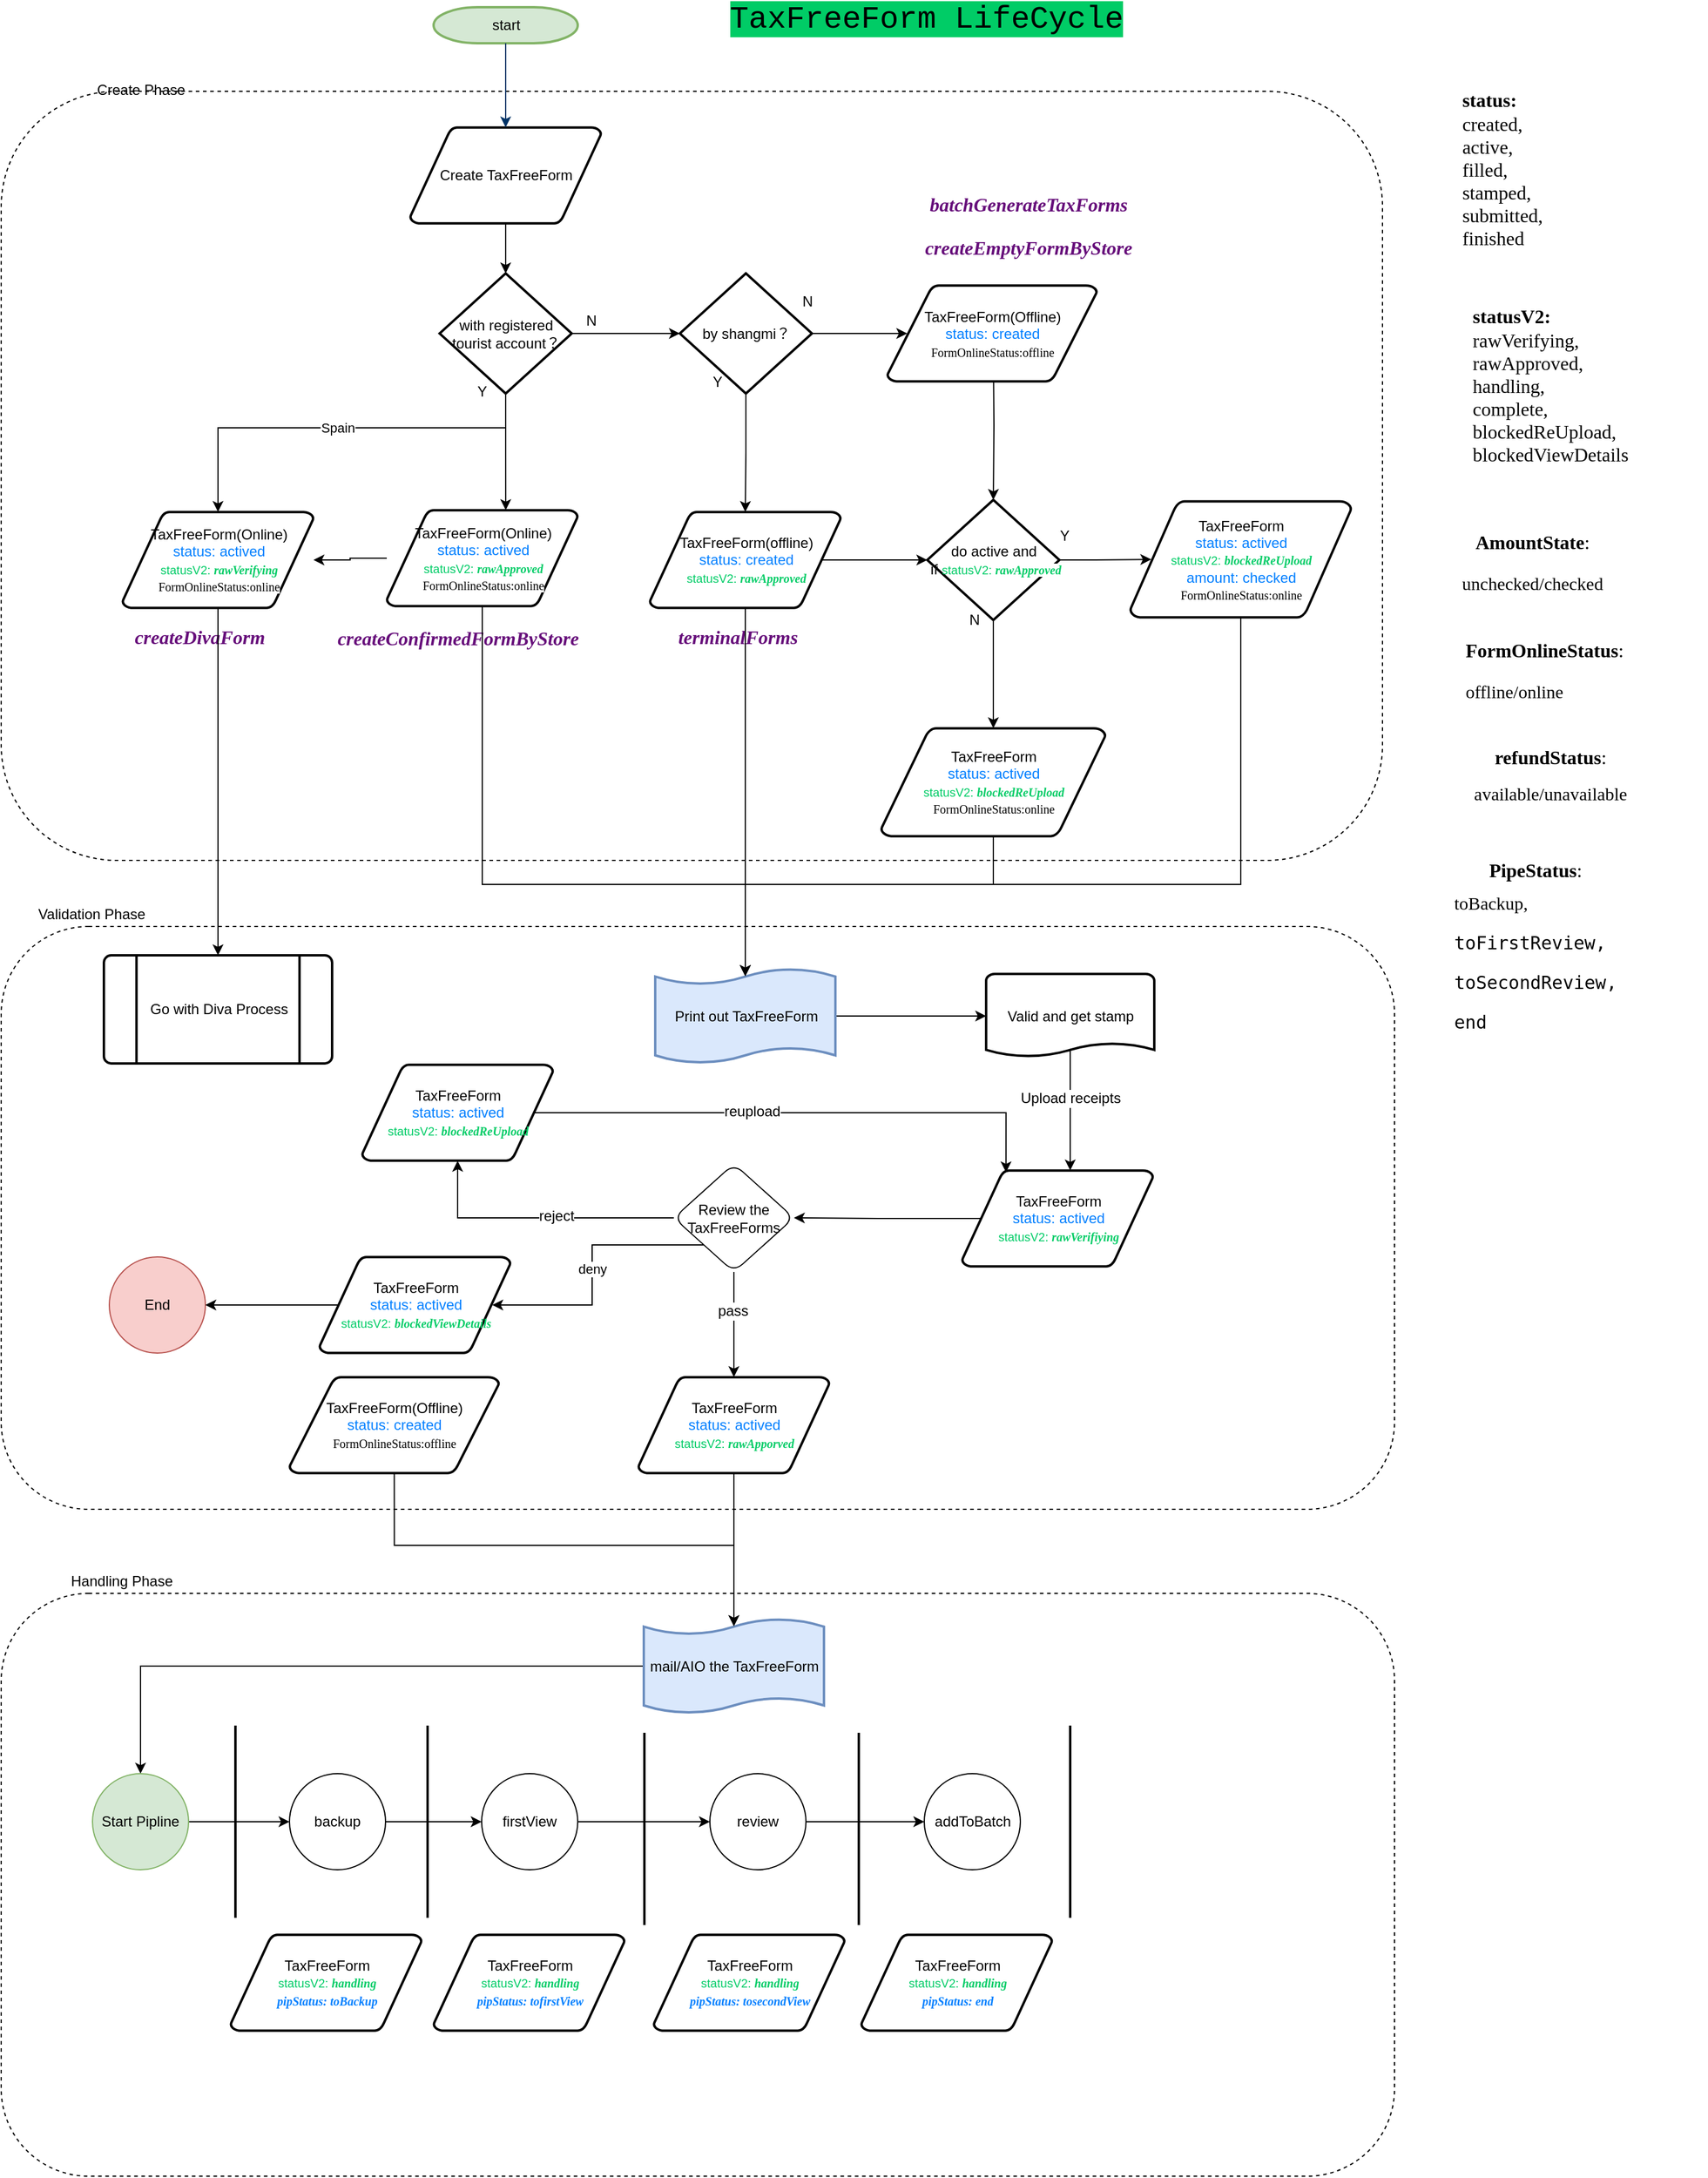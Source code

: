 <mxfile version="12.4.8" type="github">
  <diagram id="6a731a19-8d31-9384-78a2-239565b7b9f0" name="Page-1">
    <mxGraphModel dx="3002" dy="1009" grid="1" gridSize="10" guides="1" tooltips="1" connect="1" arrows="1" fold="1" page="1" pageScale="1" pageWidth="1169" pageHeight="827" background="#ffffff" math="0" shadow="0">
      <root>
        <mxCell id="0"/>
        <mxCell id="1" parent="0"/>
        <mxCell id="SzS7_TGq6cOfRYab2Gv5-183" value="" style="square;whiteSpace=wrap;html=1;align=center;dashed=1;rounded=1;fillColor=#ffffff;" vertex="1" parent="1">
          <mxGeometry x="-260" y="1370" width="1160" height="485" as="geometry"/>
        </mxCell>
        <mxCell id="SzS7_TGq6cOfRYab2Gv5-146" value="" style="square;whiteSpace=wrap;html=1;align=center;dashed=1;rounded=1;fillColor=#ffffff;" vertex="1" parent="1">
          <mxGeometry x="-260" y="815" width="1160" height="485" as="geometry"/>
        </mxCell>
        <mxCell id="SzS7_TGq6cOfRYab2Gv5-134" value="" style="square;whiteSpace=wrap;html=1;align=center;dashed=1;rounded=1;fillColor=#ffffff;" vertex="1" parent="1">
          <mxGeometry x="-260" y="120" width="1150" height="640" as="geometry"/>
        </mxCell>
        <mxCell id="2" value="start" style="shape=mxgraph.flowchart.terminator;strokeWidth=2;gradientDirection=north;fontStyle=0;html=1;fillColor=#d5e8d4;strokeColor=#82b366;" parent="1" vertex="1">
          <mxGeometry x="100" y="50" width="120" height="30" as="geometry"/>
        </mxCell>
        <mxCell id="SzS7_TGq6cOfRYab2Gv5-61" value="" style="edgeStyle=orthogonalEdgeStyle;rounded=0;orthogonalLoop=1;jettySize=auto;html=1;entryX=0.5;entryY=0;entryDx=0;entryDy=0;entryPerimeter=0;" edge="1" parent="1" source="3" target="6">
          <mxGeometry relative="1" as="geometry">
            <mxPoint x="320" y="270" as="targetPoint"/>
          </mxGeometry>
        </mxCell>
        <mxCell id="3" value="Create TaxFreeForm" style="shape=mxgraph.flowchart.data;strokeWidth=2;gradientColor=none;gradientDirection=north;fontStyle=0;html=1;" parent="1" vertex="1">
          <mxGeometry x="80.5" y="150" width="159" height="80" as="geometry"/>
        </mxCell>
        <mxCell id="SzS7_TGq6cOfRYab2Gv5-90" value="" style="edgeStyle=orthogonalEdgeStyle;rounded=0;orthogonalLoop=1;jettySize=auto;html=1;entryX=0.5;entryY=0;entryDx=0;entryDy=0;entryPerimeter=0;" edge="1" parent="1" target="SzS7_TGq6cOfRYab2Gv5-91">
          <mxGeometry relative="1" as="geometry">
            <mxPoint x="566" y="335" as="sourcePoint"/>
            <mxPoint x="566" y="373" as="targetPoint"/>
          </mxGeometry>
        </mxCell>
        <mxCell id="SzS7_TGq6cOfRYab2Gv5-142" style="edgeStyle=orthogonalEdgeStyle;rounded=0;orthogonalLoop=1;jettySize=auto;html=1;entryX=0.5;entryY=0.09;entryDx=0;entryDy=0;entryPerimeter=0;" edge="1" parent="1" source="SzS7_TGq6cOfRYab2Gv5-76" target="51">
          <mxGeometry relative="1" as="geometry">
            <Array as="points">
              <mxPoint x="566" y="780"/>
              <mxPoint x="360" y="780"/>
            </Array>
          </mxGeometry>
        </mxCell>
        <mxCell id="SzS7_TGq6cOfRYab2Gv5-76" value="TaxFreeForm&lt;br&gt;&lt;font color=&quot;#007fff&quot;&gt;status: actived&lt;br&gt;&lt;/font&gt;&lt;span style=&quot;color: rgb(0 , 204 , 102) ; font-size: 10px&quot;&gt;statusV2: &lt;font face=&quot;menlo&quot;&gt;&lt;span style=&quot;background-color: rgb(255 , 255 , 255)&quot;&gt;&lt;b&gt;&lt;i&gt;blockedReUpload&lt;br&gt;&lt;/i&gt;&lt;/b&gt;&lt;/span&gt;&lt;/font&gt;&lt;/span&gt;&lt;span style=&quot;font-family: &amp;#34;menlo&amp;#34; ; font-size: 10px ; background-color: rgb(255 , 255 , 255)&quot;&gt;FormOnlineStatus:online&lt;/span&gt;&lt;font color=&quot;#007fff&quot;&gt;&lt;br&gt;&lt;/font&gt;" style="shape=mxgraph.flowchart.data;strokeWidth=2;gradientColor=none;gradientDirection=north;fontStyle=0;html=1;" vertex="1" parent="1">
          <mxGeometry x="472.64" y="650" width="186.75" height="90" as="geometry"/>
        </mxCell>
        <mxCell id="SzS7_TGq6cOfRYab2Gv5-113" value="" style="edgeStyle=orthogonalEdgeStyle;rounded=0;orthogonalLoop=1;jettySize=auto;html=1;" edge="1" parent="1" source="6" target="SzS7_TGq6cOfRYab2Gv5-105">
          <mxGeometry relative="1" as="geometry"/>
        </mxCell>
        <mxCell id="SzS7_TGq6cOfRYab2Gv5-115" value="" style="edgeStyle=orthogonalEdgeStyle;rounded=0;orthogonalLoop=1;jettySize=auto;html=1;entryX=0.623;entryY=0;entryDx=0;entryDy=0;entryPerimeter=0;" edge="1" parent="1" source="6" target="5">
          <mxGeometry relative="1" as="geometry">
            <mxPoint x="160" y="451.5" as="targetPoint"/>
          </mxGeometry>
        </mxCell>
        <mxCell id="SzS7_TGq6cOfRYab2Gv5-120" value="Spain" style="edgeStyle=orthogonalEdgeStyle;rounded=0;orthogonalLoop=1;jettySize=auto;html=1;entryX=0.5;entryY=0;entryDx=0;entryDy=0;entryPerimeter=0;" edge="1" parent="1" target="SzS7_TGq6cOfRYab2Gv5-121">
          <mxGeometry relative="1" as="geometry">
            <mxPoint x="-60" y="530" as="targetPoint"/>
            <mxPoint x="160" y="370" as="sourcePoint"/>
            <Array as="points">
              <mxPoint x="160" y="400"/>
              <mxPoint x="-79" y="400"/>
            </Array>
          </mxGeometry>
        </mxCell>
        <mxCell id="SzS7_TGq6cOfRYab2Gv5-118" style="edgeStyle=orthogonalEdgeStyle;rounded=0;orthogonalLoop=1;jettySize=auto;html=1;entryX=0.095;entryY=0.5;entryDx=0;entryDy=0;entryPerimeter=0;" edge="1" parent="1" source="SzS7_TGq6cOfRYab2Gv5-105" target="SzS7_TGq6cOfRYab2Gv5-66">
          <mxGeometry relative="1" as="geometry"/>
        </mxCell>
        <mxCell id="SzS7_TGq6cOfRYab2Gv5-86" value="" style="edgeStyle=orthogonalEdgeStyle;rounded=0;orthogonalLoop=1;jettySize=auto;html=1;" edge="1" parent="1" source="SzS7_TGq6cOfRYab2Gv5-105" target="SzS7_TGq6cOfRYab2Gv5-87">
          <mxGeometry relative="1" as="geometry">
            <mxPoint x="265" y="430" as="sourcePoint"/>
            <mxPoint x="185" y="430" as="targetPoint"/>
          </mxGeometry>
        </mxCell>
        <mxCell id="7" style="fontStyle=1;strokeColor=#003366;strokeWidth=1;html=1;" parent="1" source="2" target="3" edge="1">
          <mxGeometry relative="1" as="geometry"/>
        </mxCell>
        <mxCell id="18" value="Go with&amp;nbsp;Diva Process" style="shape=mxgraph.flowchart.predefined_process;strokeWidth=2;gradientColor=none;gradientDirection=north;fontStyle=0;html=1;" parent="1" vertex="1">
          <mxGeometry x="-174.5" y="839" width="190" height="90" as="geometry"/>
        </mxCell>
        <mxCell id="SzS7_TGq6cOfRYab2Gv5-159" value="" style="edgeStyle=orthogonalEdgeStyle;rounded=0;orthogonalLoop=1;jettySize=auto;html=1;entryX=0;entryY=0.5;entryDx=0;entryDy=0;entryPerimeter=0;" edge="1" parent="1" source="51" target="SzS7_TGq6cOfRYab2Gv5-75">
          <mxGeometry relative="1" as="geometry">
            <mxPoint x="514.5" y="889.5" as="targetPoint"/>
          </mxGeometry>
        </mxCell>
        <mxCell id="51" value="Print out TaxFreeForm" style="shape=mxgraph.flowchart.paper_tape;strokeWidth=2;gradientDirection=north;fontStyle=0;html=1;fillColor=#dae8fc;strokeColor=#6c8ebf;" parent="1" vertex="1">
          <mxGeometry x="284.5" y="849" width="150" height="81" as="geometry"/>
        </mxCell>
        <mxCell id="SzS7_TGq6cOfRYab2Gv5-57" value="&lt;font style=&quot;font-size: 26px ; background-color: rgb(0 , 204 , 102)&quot; face=&quot;Courier New&quot;&gt;TaxFreeForm LifeCycle&lt;/font&gt;" style="text;html=1;align=center;verticalAlign=middle;resizable=0;points=[];autosize=1;rounded=1;fillColor=#ffffff;" vertex="1" parent="1">
          <mxGeometry x="340" y="50" width="340" height="20" as="geometry"/>
        </mxCell>
        <mxCell id="SzS7_TGq6cOfRYab2Gv5-152" value="" style="edgeStyle=orthogonalEdgeStyle;rounded=0;orthogonalLoop=1;jettySize=auto;html=1;exitX=0.5;exitY=0.9;exitDx=0;exitDy=0;exitPerimeter=0;entryX=0.566;entryY=0;entryDx=0;entryDy=0;entryPerimeter=0;" edge="1" parent="1" source="SzS7_TGq6cOfRYab2Gv5-75" target="SzS7_TGq6cOfRYab2Gv5-154">
          <mxGeometry relative="1" as="geometry">
            <mxPoint x="630" y="1004.5" as="targetPoint"/>
          </mxGeometry>
        </mxCell>
        <mxCell id="SzS7_TGq6cOfRYab2Gv5-156" value="Upload receipts" style="text;html=1;align=center;verticalAlign=middle;resizable=0;points=[];labelBackgroundColor=#ffffff;" vertex="1" connectable="0" parent="SzS7_TGq6cOfRYab2Gv5-152">
          <mxGeometry x="-0.501" y="-2" relative="1" as="geometry">
            <mxPoint x="2" y="15" as="offset"/>
          </mxGeometry>
        </mxCell>
        <mxCell id="SzS7_TGq6cOfRYab2Gv5-75" value="Valid and get stamp" style="shape=mxgraph.flowchart.document;strokeWidth=2;gradientColor=none;gradientDirection=north;fontStyle=0;html=1;" vertex="1" parent="1">
          <mxGeometry x="560" y="854.5" width="140" height="70" as="geometry"/>
        </mxCell>
        <mxCell id="SzS7_TGq6cOfRYab2Gv5-125" style="edgeStyle=orthogonalEdgeStyle;rounded=0;orthogonalLoop=1;jettySize=auto;html=1;entryX=0;entryY=0.5;entryDx=0;entryDy=0;entryPerimeter=0;exitX=0.905;exitY=0.5;exitDx=0;exitDy=0;exitPerimeter=0;" edge="1" parent="1" source="SzS7_TGq6cOfRYab2Gv5-87" target="SzS7_TGq6cOfRYab2Gv5-91">
          <mxGeometry relative="1" as="geometry"/>
        </mxCell>
        <mxCell id="SzS7_TGq6cOfRYab2Gv5-93" value="" style="edgeStyle=orthogonalEdgeStyle;rounded=0;orthogonalLoop=1;jettySize=auto;html=1;entryX=0.5;entryY=0;entryDx=0;entryDy=0;entryPerimeter=0;" edge="1" parent="1" source="SzS7_TGq6cOfRYab2Gv5-91" target="SzS7_TGq6cOfRYab2Gv5-76">
          <mxGeometry relative="1" as="geometry">
            <mxPoint x="565.75" y="520" as="targetPoint"/>
            <Array as="points">
              <mxPoint x="566" y="549"/>
            </Array>
          </mxGeometry>
        </mxCell>
        <mxCell id="SzS7_TGq6cOfRYab2Gv5-98" value="" style="edgeStyle=orthogonalEdgeStyle;rounded=0;orthogonalLoop=1;jettySize=auto;html=1;entryX=0.095;entryY=0.5;entryDx=0;entryDy=0;entryPerimeter=0;" edge="1" parent="1" source="SzS7_TGq6cOfRYab2Gv5-91" target="SzS7_TGq6cOfRYab2Gv5-100">
          <mxGeometry relative="1" as="geometry">
            <mxPoint x="695" y="413" as="targetPoint"/>
          </mxGeometry>
        </mxCell>
        <mxCell id="SzS7_TGq6cOfRYab2Gv5-144" value="" style="edgeStyle=orthogonalEdgeStyle;rounded=0;orthogonalLoop=1;jettySize=auto;html=1;entryX=0.5;entryY=0.09;entryDx=0;entryDy=0;entryPerimeter=0;" edge="1" parent="1" source="SzS7_TGq6cOfRYab2Gv5-100" target="51">
          <mxGeometry relative="1" as="geometry">
            <mxPoint x="772" y="638" as="targetPoint"/>
            <Array as="points">
              <mxPoint x="772" y="780"/>
              <mxPoint x="360" y="780"/>
            </Array>
          </mxGeometry>
        </mxCell>
        <mxCell id="SzS7_TGq6cOfRYab2Gv5-100" value="TaxFreeForm&lt;br&gt;&lt;font color=&quot;#007fff&quot;&gt;status: actived&lt;br&gt;&lt;/font&gt;&lt;span style=&quot;color: rgb(0 , 204 , 102) ; font-size: 10px&quot;&gt;statusV2: &lt;font face=&quot;menlo&quot;&gt;&lt;span style=&quot;background-color: rgb(255 , 255 , 255)&quot;&gt;&lt;b&gt;&lt;i&gt;blockedReUpload&lt;br&gt;&lt;/i&gt;&lt;/b&gt;&lt;/span&gt;&lt;/font&gt;&lt;/span&gt;&lt;font color=&quot;#007fff&quot;&gt;amount: checked&lt;br&gt;&lt;/font&gt;&lt;span style=&quot;font-family: &amp;#34;menlo&amp;#34; ; font-size: 10px ; background-color: rgb(255 , 255 , 255)&quot;&gt;FormOnlineStatus:online&lt;/span&gt;&lt;font color=&quot;#007fff&quot;&gt;&lt;br&gt;&lt;/font&gt;" style="shape=mxgraph.flowchart.data;strokeWidth=2;gradientColor=none;gradientDirection=north;fontStyle=0;html=1;" vertex="1" parent="1">
          <mxGeometry x="680" y="461" width="184" height="97" as="geometry"/>
        </mxCell>
        <mxCell id="SzS7_TGq6cOfRYab2Gv5-126" value="" style="group" vertex="1" connectable="0" parent="1">
          <mxGeometry x="105" y="271.5" width="136" height="108.5" as="geometry"/>
        </mxCell>
        <mxCell id="6" value="with registered&lt;br&gt;tourist account？" style="shape=mxgraph.flowchart.decision;strokeWidth=2;gradientColor=none;gradientDirection=north;fontStyle=0;html=1;" parent="SzS7_TGq6cOfRYab2Gv5-126" vertex="1">
          <mxGeometry width="110" height="100" as="geometry"/>
        </mxCell>
        <mxCell id="SzS7_TGq6cOfRYab2Gv5-116" value="N" style="text;html=1;align=center;verticalAlign=middle;resizable=0;points=[];autosize=1;" vertex="1" parent="SzS7_TGq6cOfRYab2Gv5-126">
          <mxGeometry x="116" y="29.5" width="20" height="20" as="geometry"/>
        </mxCell>
        <mxCell id="SzS7_TGq6cOfRYab2Gv5-117" value="Y" style="text;html=1;align=center;verticalAlign=middle;resizable=0;points=[];autosize=1;" vertex="1" parent="SzS7_TGq6cOfRYab2Gv5-126">
          <mxGeometry x="25" y="88.5" width="20" height="20" as="geometry"/>
        </mxCell>
        <mxCell id="SzS7_TGq6cOfRYab2Gv5-127" value="" style="group" vertex="1" connectable="0" parent="1">
          <mxGeometry x="305" y="271.5" width="115.5" height="100" as="geometry"/>
        </mxCell>
        <mxCell id="SzS7_TGq6cOfRYab2Gv5-105" value="by shangmi？" style="shape=mxgraph.flowchart.decision;strokeWidth=2;gradientColor=none;gradientDirection=north;fontStyle=0;html=1;" vertex="1" parent="SzS7_TGq6cOfRYab2Gv5-127">
          <mxGeometry width="110" height="100" as="geometry"/>
        </mxCell>
        <mxCell id="SzS7_TGq6cOfRYab2Gv5-62" value="Y" style="text;html=1;align=center;verticalAlign=middle;resizable=0;points=[];autosize=1;" vertex="1" parent="SzS7_TGq6cOfRYab2Gv5-127">
          <mxGeometry x="20.5" y="80" width="20" height="20" as="geometry"/>
        </mxCell>
        <mxCell id="SzS7_TGq6cOfRYab2Gv5-68" value="N" style="text;html=1;align=center;verticalAlign=middle;resizable=0;points=[];autosize=1;" vertex="1" parent="SzS7_TGq6cOfRYab2Gv5-127">
          <mxGeometry x="95.5" y="13.5" width="20" height="20" as="geometry"/>
        </mxCell>
        <mxCell id="SzS7_TGq6cOfRYab2Gv5-128" value="" style="group" vertex="1" connectable="0" parent="1">
          <mxGeometry x="477.75" y="191.5" width="232.25" height="170" as="geometry"/>
        </mxCell>
        <mxCell id="SzS7_TGq6cOfRYab2Gv5-66" value="TaxFreeForm(Offline)&lt;br&gt;&lt;font color=&quot;#007fff&quot;&gt;status: created&lt;br&gt;&lt;/font&gt;&lt;span style=&quot;font-family: &amp;#34;menlo&amp;#34; ; font-size: 10px ; background-color: rgb(255 , 255 , 255)&quot;&gt;FormOnlineStatus:offline&lt;/span&gt;&lt;font color=&quot;#007fff&quot;&gt;&lt;br&gt;&lt;/font&gt;" style="shape=mxgraph.flowchart.data;strokeWidth=2;gradientColor=none;gradientDirection=north;fontStyle=0;html=1;" vertex="1" parent="SzS7_TGq6cOfRYab2Gv5-128">
          <mxGeometry y="90" width="174.5" height="80" as="geometry"/>
        </mxCell>
        <mxCell id="SzS7_TGq6cOfRYab2Gv5-111" value="&lt;pre style=&quot;background-color: rgb(255 , 255 , 255) ; font-family: &amp;#34;menlo&amp;#34; ; font-size: 12pt&quot;&gt;&lt;span style=&quot;color: #660e7a ; font-weight: bold ; font-style: italic&quot;&gt;batchGenerateTaxForms&lt;/span&gt;&lt;/pre&gt;&lt;pre style=&quot;background-color: rgb(255 , 255 , 255) ; font-family: &amp;#34;menlo&amp;#34; ; font-size: 12pt&quot;&gt;&lt;pre style=&quot;font-family: &amp;#34;menlo&amp;#34; ; font-size: 12pt&quot;&gt;&lt;span style=&quot;color: #660e7a ; font-weight: bold ; font-style: italic&quot;&gt;createEmptyFormByStore&lt;/span&gt;&lt;/pre&gt;&lt;/pre&gt;" style="text;html=1;align=center;verticalAlign=middle;resizable=0;points=[];autosize=1;" vertex="1" parent="SzS7_TGq6cOfRYab2Gv5-128">
          <mxGeometry x="2.25" width="230" height="80" as="geometry"/>
        </mxCell>
        <mxCell id="SzS7_TGq6cOfRYab2Gv5-129" value="" style="group" vertex="1" connectable="0" parent="1">
          <mxGeometry x="280" y="470" width="159" height="128.5" as="geometry"/>
        </mxCell>
        <mxCell id="SzS7_TGq6cOfRYab2Gv5-87" value="TaxFreeForm(offline)&lt;br&gt;&lt;span style=&quot;color: rgb(0 , 127 , 255)&quot;&gt;status: created&lt;br&gt;&lt;/span&gt;&lt;font style=&quot;font-size: 10px&quot; color=&quot;#00cc66&quot;&gt;statusV2:&amp;nbsp;&lt;span style=&quot;font-style: italic ; font-weight: bold ; background-color: rgb(255 , 255 , 255) ; font-family: &amp;#34;menlo&amp;#34;&quot;&gt;rawApproved&lt;/span&gt;&lt;/font&gt;" style="shape=mxgraph.flowchart.data;strokeWidth=2;gradientColor=none;gradientDirection=north;fontStyle=0;html=1;" vertex="1" parent="SzS7_TGq6cOfRYab2Gv5-129">
          <mxGeometry width="159" height="80" as="geometry"/>
        </mxCell>
        <mxCell id="SzS7_TGq6cOfRYab2Gv5-119" value="&lt;pre style=&quot;background-color: rgb(255 , 255 , 255) ; font-family: &amp;#34;menlo&amp;#34; ; font-size: 12pt&quot;&gt;&lt;span style=&quot;color: #660e7a ; font-weight: bold ; font-style: italic&quot;&gt;terminalForms&lt;/span&gt;&lt;/pre&gt;" style="text;html=1;align=center;verticalAlign=middle;resizable=0;points=[];autosize=1;" vertex="1" parent="SzS7_TGq6cOfRYab2Gv5-129">
          <mxGeometry x="3" y="78.5" width="140" height="50" as="geometry"/>
        </mxCell>
        <mxCell id="SzS7_TGq6cOfRYab2Gv5-130" value="" style="group" vertex="1" connectable="0" parent="1">
          <mxGeometry x="-15" y="468.5" width="270" height="131.5" as="geometry"/>
        </mxCell>
        <mxCell id="5" value="TaxFreeForm(Online)&lt;br&gt;&lt;span style=&quot;color: rgb(0 , 127 , 255)&quot;&gt;status: actived&lt;br&gt;&lt;/span&gt;&lt;font style=&quot;font-size: 10px&quot; color=&quot;#00cc66&quot;&gt;statusV2:&amp;nbsp;&lt;span style=&quot;font-style: italic ; font-weight: bold ; background-color: rgb(255 , 255 , 255) ; font-family: &amp;#34;menlo&amp;#34;&quot;&gt;rawApproved&lt;br&gt;&lt;/span&gt;&lt;/font&gt;&lt;span style=&quot;font-size: 10px ; background-color: rgb(255 , 255 , 255) ; font-family: &amp;#34;menlo&amp;#34;&quot;&gt;FormOnlineStatus:online&lt;/span&gt;&lt;font style=&quot;font-size: 10px&quot; color=&quot;#00cc66&quot;&gt;&lt;span style=&quot;font-style: italic ; font-weight: bold ; background-color: rgb(255 , 255 , 255) ; font-family: &amp;#34;menlo&amp;#34;&quot;&gt;&lt;br&gt;&lt;/span&gt;&lt;/font&gt;" style="shape=mxgraph.flowchart.data;strokeWidth=2;gradientColor=none;gradientDirection=north;fontStyle=0;html=1;" parent="SzS7_TGq6cOfRYab2Gv5-130" vertex="1">
          <mxGeometry x="76" width="159" height="80" as="geometry"/>
        </mxCell>
        <mxCell id="SzS7_TGq6cOfRYab2Gv5-112" value="&lt;pre style=&quot;background-color: rgb(255 , 255 , 255) ; font-family: &amp;#34;menlo&amp;#34; ; font-size: 12pt&quot;&gt;&lt;span style=&quot;color: #660e7a ; font-weight: bold ; font-style: italic&quot;&gt;createConfirmedFormByStore&lt;/span&gt;&lt;/pre&gt;" style="text;html=1;align=center;verticalAlign=middle;resizable=0;points=[];autosize=1;" vertex="1" parent="SzS7_TGq6cOfRYab2Gv5-130">
          <mxGeometry y="81.5" width="270" height="50" as="geometry"/>
        </mxCell>
        <mxCell id="SzS7_TGq6cOfRYab2Gv5-131" value="" style="group" vertex="1" connectable="0" parent="1">
          <mxGeometry x="-170" y="470" width="170" height="128.5" as="geometry"/>
        </mxCell>
        <mxCell id="SzS7_TGq6cOfRYab2Gv5-121" value="TaxFreeForm(Online)&lt;br&gt;&lt;span style=&quot;color: rgb(0 , 127 , 255)&quot;&gt;status: actived&lt;br&gt;&lt;/span&gt;&lt;font style=&quot;font-size: 10px&quot; color=&quot;#00cc66&quot;&gt;statusV2:&amp;nbsp;&lt;span style=&quot;font-style: italic ; font-weight: bold ; background-color: rgb(255 , 255 , 255) ; font-family: &amp;#34;menlo&amp;#34;&quot;&gt;rawVerifying&lt;br&gt;&lt;/span&gt;&lt;/font&gt;&lt;span style=&quot;font-size: 10px ; background-color: rgb(255 , 255 , 255) ; font-family: &amp;#34;menlo&amp;#34;&quot;&gt;FormOnlineStatus:online&lt;/span&gt;&lt;font style=&quot;font-size: 10px&quot; color=&quot;#00cc66&quot;&gt;&lt;span style=&quot;font-style: italic ; font-weight: bold ; background-color: rgb(255 , 255 , 255) ; font-family: &amp;#34;menlo&amp;#34;&quot;&gt;&lt;br&gt;&lt;/span&gt;&lt;/font&gt;" style="shape=mxgraph.flowchart.data;strokeWidth=2;gradientColor=none;gradientDirection=north;fontStyle=0;html=1;" vertex="1" parent="SzS7_TGq6cOfRYab2Gv5-131">
          <mxGeometry x="11" width="159" height="80" as="geometry"/>
        </mxCell>
        <mxCell id="SzS7_TGq6cOfRYab2Gv5-122" value="&lt;pre style=&quot;background-color: rgb(255 , 255 , 255) ; font-family: &amp;#34;menlo&amp;#34; ; font-size: 12pt&quot;&gt;&lt;span style=&quot;color: #660e7a ; font-weight: bold ; font-style: italic&quot;&gt;createDivaForm&lt;/span&gt;&lt;/pre&gt;" style="text;html=1;align=center;verticalAlign=middle;resizable=0;points=[];autosize=1;" vertex="1" parent="SzS7_TGq6cOfRYab2Gv5-131">
          <mxGeometry y="78.5" width="150" height="50" as="geometry"/>
        </mxCell>
        <mxCell id="SzS7_TGq6cOfRYab2Gv5-132" value="" style="group" vertex="1" connectable="0" parent="1">
          <mxGeometry x="511.01" y="460" width="123.99" height="100" as="geometry"/>
        </mxCell>
        <mxCell id="SzS7_TGq6cOfRYab2Gv5-91" value="do active and&lt;br&gt;&amp;nbsp;if&amp;nbsp;&lt;span style=&quot;color: rgb(0 , 204 , 102) ; font-size: 10px&quot;&gt;statusV2:&amp;nbsp;&lt;/span&gt;&lt;span style=&quot;color: rgb(0 , 204 , 102) ; font-size: 10px ; font-style: italic ; font-weight: bold ; background-color: rgb(255 , 255 , 255) ; font-family: &amp;#34;menlo&amp;#34;&quot;&gt;rawApproved&lt;/span&gt;" style="shape=mxgraph.flowchart.decision;strokeWidth=2;gradientColor=none;gradientDirection=north;fontStyle=0;html=1;" vertex="1" parent="SzS7_TGq6cOfRYab2Gv5-132">
          <mxGeometry width="110" height="100" as="geometry"/>
        </mxCell>
        <mxCell id="SzS7_TGq6cOfRYab2Gv5-96" value="N" style="text;html=1;align=center;verticalAlign=middle;resizable=0;points=[];autosize=1;" vertex="1" parent="SzS7_TGq6cOfRYab2Gv5-132">
          <mxGeometry x="28.99" y="90" width="20" height="20" as="geometry"/>
        </mxCell>
        <mxCell id="SzS7_TGq6cOfRYab2Gv5-99" value="Y" style="text;html=1;align=center;verticalAlign=middle;resizable=0;points=[];autosize=1;" vertex="1" parent="SzS7_TGq6cOfRYab2Gv5-132">
          <mxGeometry x="103.99" y="20" width="20" height="20" as="geometry"/>
        </mxCell>
        <mxCell id="SzS7_TGq6cOfRYab2Gv5-135" value="Create Phase" style="text;html=1;align=center;verticalAlign=middle;resizable=0;points=[];autosize=1;" vertex="1" parent="1">
          <mxGeometry x="-189" y="109" width="90" height="20" as="geometry"/>
        </mxCell>
        <mxCell id="SzS7_TGq6cOfRYab2Gv5-138" style="edgeStyle=orthogonalEdgeStyle;rounded=0;orthogonalLoop=1;jettySize=auto;html=1;entryX=0.5;entryY=0.09;entryDx=0;entryDy=0;entryPerimeter=0;" edge="1" parent="1" source="SzS7_TGq6cOfRYab2Gv5-87" target="51">
          <mxGeometry relative="1" as="geometry">
            <mxPoint x="330" y="840" as="targetPoint"/>
          </mxGeometry>
        </mxCell>
        <mxCell id="SzS7_TGq6cOfRYab2Gv5-141" style="edgeStyle=orthogonalEdgeStyle;rounded=0;orthogonalLoop=1;jettySize=auto;html=1;exitX=0.5;exitY=1;exitDx=0;exitDy=0;exitPerimeter=0;entryX=0.5;entryY=0.09;entryDx=0;entryDy=0;entryPerimeter=0;" edge="1" parent="1" source="5" target="51">
          <mxGeometry relative="1" as="geometry">
            <Array as="points">
              <mxPoint x="141" y="780"/>
              <mxPoint x="360" y="780"/>
            </Array>
          </mxGeometry>
        </mxCell>
        <mxCell id="SzS7_TGq6cOfRYab2Gv5-145" style="edgeStyle=orthogonalEdgeStyle;rounded=0;orthogonalLoop=1;jettySize=auto;html=1;entryX=0.5;entryY=0;entryDx=0;entryDy=0;entryPerimeter=0;" edge="1" parent="1" source="SzS7_TGq6cOfRYab2Gv5-121" target="18">
          <mxGeometry relative="1" as="geometry"/>
        </mxCell>
        <mxCell id="SzS7_TGq6cOfRYab2Gv5-147" value="Validation Phase" style="text;html=1;align=center;verticalAlign=middle;resizable=0;points=[];autosize=1;" vertex="1" parent="1">
          <mxGeometry x="-235" y="795" width="100" height="20" as="geometry"/>
        </mxCell>
        <mxCell id="SzS7_TGq6cOfRYab2Gv5-150" value="" style="edgeStyle=orthogonalEdgeStyle;rounded=0;orthogonalLoop=1;jettySize=auto;html=1;" edge="1" parent="1" source="5" target="SzS7_TGq6cOfRYab2Gv5-121">
          <mxGeometry relative="1" as="geometry"/>
        </mxCell>
        <mxCell id="SzS7_TGq6cOfRYab2Gv5-153" value="" style="group" vertex="1" connectable="0" parent="1">
          <mxGeometry x="540" y="1018" width="159" height="128.5" as="geometry"/>
        </mxCell>
        <mxCell id="SzS7_TGq6cOfRYab2Gv5-154" value="TaxFreeForm&lt;br&gt;&lt;span style=&quot;color: rgb(0 , 127 , 255)&quot;&gt;status: actived&lt;br&gt;&lt;/span&gt;&lt;font style=&quot;font-size: 10px&quot; color=&quot;#00cc66&quot;&gt;statusV2: &lt;font face=&quot;menlo&quot;&gt;&lt;span style=&quot;background-color: rgb(255 , 255 , 255)&quot;&gt;&lt;b&gt;&lt;i&gt;rawVerifiying&lt;/i&gt;&lt;/b&gt;&lt;/span&gt;&lt;/font&gt;&lt;/font&gt;" style="shape=mxgraph.flowchart.data;strokeWidth=2;gradientColor=none;gradientDirection=north;fontStyle=0;html=1;" vertex="1" parent="SzS7_TGq6cOfRYab2Gv5-153">
          <mxGeometry width="159" height="80" as="geometry"/>
        </mxCell>
        <mxCell id="SzS7_TGq6cOfRYab2Gv5-162" value="" style="edgeStyle=orthogonalEdgeStyle;rounded=0;orthogonalLoop=1;jettySize=auto;html=1;entryX=0.5;entryY=0;entryDx=0;entryDy=0;entryPerimeter=0;" edge="1" parent="1" source="SzS7_TGq6cOfRYab2Gv5-160" target="SzS7_TGq6cOfRYab2Gv5-166">
          <mxGeometry relative="1" as="geometry">
            <mxPoint x="350" y="1182.5" as="targetPoint"/>
          </mxGeometry>
        </mxCell>
        <mxCell id="SzS7_TGq6cOfRYab2Gv5-169" value="pass" style="text;html=1;align=center;verticalAlign=middle;resizable=0;points=[];labelBackgroundColor=#ffffff;" vertex="1" connectable="0" parent="SzS7_TGq6cOfRYab2Gv5-162">
          <mxGeometry x="-0.27" y="-1" relative="1" as="geometry">
            <mxPoint as="offset"/>
          </mxGeometry>
        </mxCell>
        <mxCell id="SzS7_TGq6cOfRYab2Gv5-164" value="" style="edgeStyle=orthogonalEdgeStyle;rounded=0;orthogonalLoop=1;jettySize=auto;html=1;entryX=0.5;entryY=1;entryDx=0;entryDy=0;entryPerimeter=0;" edge="1" parent="1" source="SzS7_TGq6cOfRYab2Gv5-160" target="SzS7_TGq6cOfRYab2Gv5-171">
          <mxGeometry relative="1" as="geometry">
            <mxPoint x="220" y="1057.5" as="targetPoint"/>
          </mxGeometry>
        </mxCell>
        <mxCell id="SzS7_TGq6cOfRYab2Gv5-172" value="reject" style="text;html=1;align=center;verticalAlign=middle;resizable=0;points=[];labelBackgroundColor=#ffffff;" vertex="1" connectable="0" parent="SzS7_TGq6cOfRYab2Gv5-164">
          <mxGeometry x="-0.138" y="-2" relative="1" as="geometry">
            <mxPoint as="offset"/>
          </mxGeometry>
        </mxCell>
        <mxCell id="SzS7_TGq6cOfRYab2Gv5-175" value="deny" style="edgeStyle=orthogonalEdgeStyle;rounded=0;orthogonalLoop=1;jettySize=auto;html=1;exitX=0;exitY=1;exitDx=0;exitDy=0;entryX=0.905;entryY=0.5;entryDx=0;entryDy=0;entryPerimeter=0;" edge="1" parent="1" source="SzS7_TGq6cOfRYab2Gv5-160" target="SzS7_TGq6cOfRYab2Gv5-174">
          <mxGeometry relative="1" as="geometry"/>
        </mxCell>
        <mxCell id="SzS7_TGq6cOfRYab2Gv5-160" value="Review the TaxFreeForms" style="rhombus;whiteSpace=wrap;html=1;rounded=1;fillColor=#ffffff;" vertex="1" parent="1">
          <mxGeometry x="300" y="1012.5" width="100" height="90" as="geometry"/>
        </mxCell>
        <mxCell id="SzS7_TGq6cOfRYab2Gv5-165" value="" style="group" vertex="1" connectable="0" parent="1">
          <mxGeometry x="270.5" y="1190" width="159" height="128.5" as="geometry"/>
        </mxCell>
        <mxCell id="SzS7_TGq6cOfRYab2Gv5-166" value="TaxFreeForm&lt;br&gt;&lt;span style=&quot;color: rgb(0 , 127 , 255)&quot;&gt;status: actived&lt;br&gt;&lt;/span&gt;&lt;font style=&quot;font-size: 10px&quot; color=&quot;#00cc66&quot;&gt;statusV2: &lt;font face=&quot;menlo&quot;&gt;&lt;span style=&quot;background-color: rgb(255 , 255 , 255)&quot;&gt;&lt;b&gt;&lt;i&gt;rawApporved&lt;/i&gt;&lt;/b&gt;&lt;/span&gt;&lt;/font&gt;&lt;/font&gt;" style="shape=mxgraph.flowchart.data;strokeWidth=2;gradientColor=none;gradientDirection=north;fontStyle=0;html=1;" vertex="1" parent="SzS7_TGq6cOfRYab2Gv5-165">
          <mxGeometry width="159" height="80" as="geometry"/>
        </mxCell>
        <mxCell id="SzS7_TGq6cOfRYab2Gv5-170" value="" style="group" vertex="1" connectable="0" parent="1">
          <mxGeometry x="40.5" y="930" width="159" height="128.5" as="geometry"/>
        </mxCell>
        <mxCell id="SzS7_TGq6cOfRYab2Gv5-171" value="TaxFreeForm&lt;br&gt;&lt;span style=&quot;color: rgb(0 , 127 , 255)&quot;&gt;status: actived&lt;br&gt;&lt;/span&gt;&lt;font style=&quot;font-size: 10px&quot; color=&quot;#00cc66&quot;&gt;statusV2:&amp;nbsp;&lt;/font&gt;&lt;b style=&quot;color: rgb(0 , 204 , 102) ; font-family: &amp;#34;menlo&amp;#34; ; font-size: 10px&quot;&gt;&lt;i&gt;blockedReUpload&lt;/i&gt;&lt;/b&gt;" style="shape=mxgraph.flowchart.data;strokeWidth=2;gradientColor=none;gradientDirection=north;fontStyle=0;html=1;" vertex="1" parent="SzS7_TGq6cOfRYab2Gv5-170">
          <mxGeometry width="159" height="80" as="geometry"/>
        </mxCell>
        <mxCell id="SzS7_TGq6cOfRYab2Gv5-173" value="" style="group" vertex="1" connectable="0" parent="1">
          <mxGeometry x="5" y="1090" width="159" height="128.5" as="geometry"/>
        </mxCell>
        <mxCell id="SzS7_TGq6cOfRYab2Gv5-174" value="TaxFreeForm&lt;br&gt;&lt;span style=&quot;color: rgb(0 , 127 , 255)&quot;&gt;status: actived&lt;br&gt;&lt;/span&gt;&lt;font style=&quot;font-size: 10px&quot; color=&quot;#00cc66&quot;&gt;statusV2:&amp;nbsp;&lt;/font&gt;&lt;b style=&quot;color: rgb(0 , 204 , 102) ; font-family: &amp;#34;menlo&amp;#34; ; font-size: 10px&quot;&gt;&lt;i&gt;blockedViewDetails&lt;/i&gt;&lt;/b&gt;" style="shape=mxgraph.flowchart.data;strokeWidth=2;gradientColor=none;gradientDirection=north;fontStyle=0;html=1;" vertex="1" parent="SzS7_TGq6cOfRYab2Gv5-173">
          <mxGeometry width="159" height="80" as="geometry"/>
        </mxCell>
        <mxCell id="SzS7_TGq6cOfRYab2Gv5-176" value="End" style="ellipse;whiteSpace=wrap;html=1;aspect=fixed;rounded=1;fillColor=#f8cecc;strokeColor=#b85450;" vertex="1" parent="1">
          <mxGeometry x="-170" y="1090" width="80" height="80" as="geometry"/>
        </mxCell>
        <mxCell id="SzS7_TGq6cOfRYab2Gv5-177" style="edgeStyle=orthogonalEdgeStyle;rounded=0;orthogonalLoop=1;jettySize=auto;html=1;exitX=0.095;exitY=0.5;exitDx=0;exitDy=0;exitPerimeter=0;" edge="1" parent="1" source="SzS7_TGq6cOfRYab2Gv5-174" target="SzS7_TGq6cOfRYab2Gv5-176">
          <mxGeometry relative="1" as="geometry"/>
        </mxCell>
        <mxCell id="SzS7_TGq6cOfRYab2Gv5-178" style="edgeStyle=orthogonalEdgeStyle;rounded=0;orthogonalLoop=1;jettySize=auto;html=1;exitX=0.905;exitY=0.5;exitDx=0;exitDy=0;exitPerimeter=0;entryX=0.23;entryY=0.02;entryDx=0;entryDy=0;entryPerimeter=0;" edge="1" parent="1" source="SzS7_TGq6cOfRYab2Gv5-171" target="SzS7_TGq6cOfRYab2Gv5-154">
          <mxGeometry relative="1" as="geometry"/>
        </mxCell>
        <mxCell id="SzS7_TGq6cOfRYab2Gv5-179" value="reupload" style="text;html=1;align=center;verticalAlign=middle;resizable=0;points=[];labelBackgroundColor=#ffffff;" vertex="1" connectable="0" parent="SzS7_TGq6cOfRYab2Gv5-178">
          <mxGeometry x="-0.186" y="1" relative="1" as="geometry">
            <mxPoint as="offset"/>
          </mxGeometry>
        </mxCell>
        <mxCell id="SzS7_TGq6cOfRYab2Gv5-180" style="edgeStyle=orthogonalEdgeStyle;rounded=0;orthogonalLoop=1;jettySize=auto;html=1;exitX=0.095;exitY=0.5;exitDx=0;exitDy=0;exitPerimeter=0;entryX=1;entryY=0.5;entryDx=0;entryDy=0;" edge="1" parent="1" source="SzS7_TGq6cOfRYab2Gv5-154" target="SzS7_TGq6cOfRYab2Gv5-160">
          <mxGeometry relative="1" as="geometry"/>
        </mxCell>
        <mxCell id="SzS7_TGq6cOfRYab2Gv5-184" value="Handling Phase" style="text;html=1;align=center;verticalAlign=middle;resizable=0;points=[];autosize=1;" vertex="1" parent="1">
          <mxGeometry x="-210" y="1350" width="100" height="20" as="geometry"/>
        </mxCell>
        <mxCell id="SzS7_TGq6cOfRYab2Gv5-185" value="" style="group" vertex="1" connectable="0" parent="1">
          <mxGeometry x="-69" y="1654" width="159" height="128.5" as="geometry"/>
        </mxCell>
        <mxCell id="SzS7_TGq6cOfRYab2Gv5-186" value="TaxFreeForm&lt;br&gt;&lt;font style=&quot;font-size: 10px&quot;&gt;&lt;font color=&quot;#00cc66&quot;&gt;statusV2: &lt;/font&gt;&lt;font face=&quot;menlo&quot;&gt;&lt;span style=&quot;background-color: rgb(255 , 255 , 255)&quot;&gt;&lt;b&gt;&lt;i&gt;&lt;font color=&quot;#00cc66&quot;&gt;handling&lt;/font&gt;&lt;br&gt;&lt;font color=&quot;#007fff&quot;&gt;pipStatus: toBackup&lt;/font&gt;&lt;br&gt;&lt;/i&gt;&lt;/b&gt;&lt;/span&gt;&lt;/font&gt;&lt;/font&gt;" style="shape=mxgraph.flowchart.data;strokeWidth=2;gradientColor=none;gradientDirection=north;fontStyle=0;html=1;" vertex="1" parent="SzS7_TGq6cOfRYab2Gv5-185">
          <mxGeometry width="159" height="80" as="geometry"/>
        </mxCell>
        <mxCell id="SzS7_TGq6cOfRYab2Gv5-225" style="edgeStyle=orthogonalEdgeStyle;rounded=0;orthogonalLoop=1;jettySize=auto;html=1;exitX=0;exitY=0.5;exitDx=0;exitDy=0;exitPerimeter=0;entryX=0.5;entryY=0;entryDx=0;entryDy=0;" edge="1" parent="1" source="SzS7_TGq6cOfRYab2Gv5-191" target="SzS7_TGq6cOfRYab2Gv5-206">
          <mxGeometry relative="1" as="geometry"/>
        </mxCell>
        <mxCell id="SzS7_TGq6cOfRYab2Gv5-191" value="mail/AIO the TaxFreeForm" style="shape=mxgraph.flowchart.paper_tape;strokeWidth=2;gradientDirection=north;fontStyle=0;html=1;fillColor=#dae8fc;strokeColor=#6c8ebf;" vertex="1" parent="1">
          <mxGeometry x="275" y="1390" width="150" height="81" as="geometry"/>
        </mxCell>
        <mxCell id="SzS7_TGq6cOfRYab2Gv5-192" style="edgeStyle=orthogonalEdgeStyle;rounded=0;orthogonalLoop=1;jettySize=auto;html=1;exitX=0.5;exitY=1;exitDx=0;exitDy=0;exitPerimeter=0;entryX=0.5;entryY=0.09;entryDx=0;entryDy=0;entryPerimeter=0;" edge="1" parent="1" source="SzS7_TGq6cOfRYab2Gv5-166" target="SzS7_TGq6cOfRYab2Gv5-191">
          <mxGeometry relative="1" as="geometry"/>
        </mxCell>
        <mxCell id="SzS7_TGq6cOfRYab2Gv5-201" style="edgeStyle=orthogonalEdgeStyle;rounded=0;orthogonalLoop=1;jettySize=auto;html=1;exitX=0.5;exitY=1;exitDx=0;exitDy=0;exitPerimeter=0;entryX=0.5;entryY=0.09;entryDx=0;entryDy=0;entryPerimeter=0;" edge="1" parent="1" source="SzS7_TGq6cOfRYab2Gv5-200" target="SzS7_TGq6cOfRYab2Gv5-191">
          <mxGeometry relative="1" as="geometry"/>
        </mxCell>
        <mxCell id="SzS7_TGq6cOfRYab2Gv5-200" value="TaxFreeForm(Offline)&lt;br&gt;&lt;font color=&quot;#007fff&quot;&gt;status: created&lt;br&gt;&lt;/font&gt;&lt;span style=&quot;font-family: &amp;#34;menlo&amp;#34; ; font-size: 10px ; background-color: rgb(255 , 255 , 255)&quot;&gt;FormOnlineStatus:offline&lt;/span&gt;&lt;font color=&quot;#007fff&quot;&gt;&lt;br&gt;&lt;/font&gt;" style="shape=mxgraph.flowchart.data;strokeWidth=2;gradientColor=none;gradientDirection=north;fontStyle=0;html=1;" vertex="1" parent="1">
          <mxGeometry x="-20" y="1190" width="174.5" height="80" as="geometry"/>
        </mxCell>
        <mxCell id="SzS7_TGq6cOfRYab2Gv5-203" value="" style="group" vertex="1" connectable="0" parent="1">
          <mxGeometry x="900" y="120" width="260" height="605" as="geometry"/>
        </mxCell>
        <mxCell id="SzS7_TGq6cOfRYab2Gv5-133" value="" style="group" vertex="1" connectable="0" parent="SzS7_TGq6cOfRYab2Gv5-203">
          <mxGeometry width="260" height="510" as="geometry"/>
        </mxCell>
        <mxCell id="SzS7_TGq6cOfRYab2Gv5-72" value="&lt;pre style=&quot;background-color: rgb(255 , 255 , 255) ; font-family: &amp;#34;menlo&amp;#34; ; font-size: 12pt&quot;&gt;&lt;b&gt;AmountState&lt;/b&gt;:&lt;/pre&gt;&lt;pre style=&quot;text-align: justify ; background-color: rgb(255 , 255 , 255)&quot;&gt;&lt;font face=&quot;Menlo&quot;&gt;&lt;span style=&quot;font-size: 15px&quot;&gt;unchecked/checked&lt;/span&gt;&lt;/font&gt;&lt;span style=&quot;font-size: 15px&quot;&gt;&lt;br&gt;&lt;/span&gt;&lt;/pre&gt;" style="text;html=1;strokeColor=none;fillColor=none;align=center;verticalAlign=middle;whiteSpace=wrap;rounded=0;" vertex="1" parent="SzS7_TGq6cOfRYab2Gv5-133">
          <mxGeometry y="360" width="230" height="60" as="geometry"/>
        </mxCell>
        <mxCell id="SzS7_TGq6cOfRYab2Gv5-73" value="&lt;pre style=&quot;background-color: rgb(255 , 255 , 255)&quot;&gt;&lt;div style=&quot;text-align: left&quot;&gt;&lt;span style=&quot;font-size: 16px ; font-family: &amp;#34;menlo&amp;#34; ; white-space: normal&quot;&gt;&lt;b&gt;statusV2:&lt;/b&gt;&lt;/span&gt;&lt;/div&gt;&lt;div style=&quot;text-align: left&quot;&gt;&lt;span style=&quot;font-size: 16px ; white-space: normal ; font-family: &amp;#34;menlo&amp;#34;&quot;&gt;rawVerifying,&lt;/span&gt;&lt;/div&gt;&lt;div style=&quot;text-align: left&quot;&gt;&lt;span style=&quot;white-space: normal ; font-size: 16px ; font-family: &amp;#34;menlo&amp;#34;&quot;&gt;rawApproved,&lt;/span&gt;&lt;/div&gt;&lt;font face=&quot;menlo&quot;&gt;&lt;span style=&quot;font-size: 16px&quot;&gt;&lt;div style=&quot;text-align: left&quot;&gt;&lt;span style=&quot;white-space: normal&quot;&gt;handling,&lt;/span&gt;&lt;/div&gt;&lt;div style=&quot;text-align: left&quot;&gt;&lt;span style=&quot;white-space: normal&quot;&gt;complete,&lt;/span&gt;&lt;/div&gt;&lt;div style=&quot;text-align: left&quot;&gt;&lt;span style=&quot;white-space: normal&quot;&gt;blockedReUpload,&lt;/span&gt;&lt;/div&gt;&lt;div style=&quot;text-align: left&quot;&gt;&lt;span style=&quot;white-space: normal&quot;&gt;blockedViewDetails&lt;/span&gt;&lt;/div&gt;&lt;/span&gt;&lt;/font&gt;&lt;/pre&gt;" style="text;html=1;strokeColor=none;fillColor=none;align=center;verticalAlign=middle;whiteSpace=wrap;rounded=0;" vertex="1" parent="SzS7_TGq6cOfRYab2Gv5-133">
          <mxGeometry y="150" width="260" height="190" as="geometry"/>
        </mxCell>
        <mxCell id="SzS7_TGq6cOfRYab2Gv5-74" value="&lt;pre style=&quot;background-color: rgb(255 , 255 , 255)&quot;&gt;&lt;div style=&quot;text-align: left&quot;&gt;&lt;font face=&quot;menlo&quot;&gt;&lt;span style=&quot;font-size: 16px ; white-space: normal&quot;&gt;&lt;b&gt;status:&lt;/b&gt;&lt;/span&gt;&lt;/font&gt;&lt;/div&gt;&lt;div style=&quot;text-align: left&quot;&gt;&lt;font face=&quot;menlo&quot;&gt;&lt;span style=&quot;font-size: 16px ; white-space: normal&quot;&gt;created,&lt;/span&gt;&lt;/font&gt;&lt;/div&gt;&lt;div style=&quot;text-align: left&quot;&gt;&lt;font face=&quot;menlo&quot;&gt;&lt;span style=&quot;font-size: 16px ; white-space: normal&quot;&gt;active,&lt;/span&gt;&lt;/font&gt;&lt;/div&gt;&lt;div style=&quot;text-align: left&quot;&gt;&lt;font face=&quot;menlo&quot;&gt;&lt;span style=&quot;font-size: 16px ; white-space: normal&quot;&gt;filled,&lt;/span&gt;&lt;/font&gt;&lt;/div&gt;&lt;div style=&quot;text-align: left&quot;&gt;&lt;font face=&quot;menlo&quot;&gt;&lt;span style=&quot;font-size: 16px ; white-space: normal&quot;&gt;stamped,&lt;/span&gt;&lt;/font&gt;&lt;/div&gt;&lt;div style=&quot;text-align: left&quot;&gt;&lt;font face=&quot;menlo&quot;&gt;&lt;span style=&quot;font-size: 16px ; white-space: normal&quot;&gt;submitted,&lt;/span&gt;&lt;/font&gt;&lt;/div&gt;&lt;div style=&quot;text-align: left&quot;&gt;&lt;font face=&quot;menlo&quot;&gt;&lt;span style=&quot;font-size: 16px ; white-space: normal&quot;&gt;finished&lt;/span&gt;&lt;/font&gt;&lt;br&gt;&lt;/div&gt;&lt;/pre&gt;" style="text;html=1;strokeColor=none;fillColor=none;align=center;verticalAlign=middle;whiteSpace=wrap;rounded=0;" vertex="1" parent="SzS7_TGq6cOfRYab2Gv5-133">
          <mxGeometry width="180" height="130" as="geometry"/>
        </mxCell>
        <mxCell id="SzS7_TGq6cOfRYab2Gv5-88" value="&lt;pre style=&quot;background-color: rgb(255 , 255 , 255) ; font-family: &amp;#34;menlo&amp;#34; ; font-size: 12pt&quot;&gt;&lt;span style=&quot;font-family: &amp;#34;menlo&amp;#34; ; font-size: 12pt ; white-space: normal&quot;&gt;&lt;b&gt;FormOnlineStatus&lt;/b&gt;&lt;/span&gt;:&lt;/pre&gt;&lt;pre style=&quot;text-align: justify ; background-color: rgb(255 , 255 , 255)&quot;&gt;&lt;font face=&quot;Menlo&quot;&gt;&lt;span style=&quot;font-size: 15px&quot;&gt;offline/online&lt;/span&gt;&lt;/font&gt;&lt;span style=&quot;font-size: 15px&quot;&gt;&lt;br&gt;&lt;/span&gt;&lt;/pre&gt;" style="text;html=1;strokeColor=none;fillColor=none;align=center;verticalAlign=middle;whiteSpace=wrap;rounded=0;" vertex="1" parent="SzS7_TGq6cOfRYab2Gv5-133">
          <mxGeometry x="10" y="450" width="230" height="60" as="geometry"/>
        </mxCell>
        <mxCell id="SzS7_TGq6cOfRYab2Gv5-202" value="&lt;font face=&quot;menlo&quot;&gt;&lt;span style=&quot;font-size: 16px&quot;&gt;&lt;b&gt;refundStatus&lt;/b&gt;&lt;/span&gt;&lt;/font&gt;&lt;span style=&quot;background-color: rgb(255 , 255 , 255) ; font-family: &amp;#34;menlo&amp;#34; ; font-size: 12pt&quot;&gt;:&lt;/span&gt;&lt;font face=&quot;menlo&quot;&gt;&lt;span style=&quot;font-size: 16px&quot;&gt;&lt;b&gt;&lt;br&gt;&lt;/b&gt;&lt;/span&gt;&lt;/font&gt;&lt;pre style=&quot;text-align: justify ; background-color: rgb(255 , 255 , 255)&quot;&gt;&lt;font face=&quot;Menlo&quot;&gt;&lt;span style=&quot;font-size: 15px&quot;&gt;available/unavailable&lt;/span&gt;&lt;/font&gt;&lt;span style=&quot;font-size: 15px&quot;&gt;&lt;br&gt;&lt;/span&gt;&lt;/pre&gt;" style="text;html=1;strokeColor=none;fillColor=none;align=center;verticalAlign=middle;whiteSpace=wrap;rounded=0;" vertex="1" parent="SzS7_TGq6cOfRYab2Gv5-203">
          <mxGeometry x="15" y="545" width="230" height="60" as="geometry"/>
        </mxCell>
        <mxCell id="SzS7_TGq6cOfRYab2Gv5-204" value="&lt;p style=&quot;line-height: 90%&quot;&gt;&lt;span style=&quot;background-color: rgb(255 , 255 , 255)&quot;&gt;&lt;font face=&quot;menlo&quot;&gt;&lt;span style=&quot;font-size: 16px&quot;&gt;&lt;b&gt;PipeStatus&lt;/b&gt;&lt;/span&gt;&lt;span style=&quot;font-size: 12pt&quot;&gt;:&lt;/span&gt;&lt;/font&gt;&lt;/span&gt;&lt;font style=&quot;font-size: 12px&quot;&gt;&lt;span style=&quot;background-color: rgb(255 , 255 , 255)&quot;&gt;&lt;font face=&quot;menlo&quot; style=&quot;font-size: 12px&quot;&gt;&lt;br&gt;&lt;/font&gt;&lt;/span&gt;&lt;/font&gt;&lt;/p&gt;&lt;pre style=&quot;text-align: left ; background-color: rgb(255 , 255 , 255)&quot;&gt;&lt;span style=&quot;font-size: 15px ; font-family: &amp;#34;menlo&amp;#34; ; white-space: normal&quot;&gt;toBackup,&lt;/span&gt;&lt;/pre&gt;&lt;pre style=&quot;text-align: left ; background-color: rgb(255 , 255 , 255) ; font-size: 15px&quot;&gt;&lt;font style=&quot;font-size: 15px&quot;&gt;toFirstReview,&lt;/font&gt;&lt;/pre&gt;&lt;pre style=&quot;text-align: left ; background-color: rgb(255 , 255 , 255) ; font-size: 15px&quot;&gt;&lt;font style=&quot;font-size: 15px&quot;&gt;toSecondReview,&lt;/font&gt;&lt;/pre&gt;&lt;pre style=&quot;text-align: left ; background-color: rgb(255 , 255 , 255) ; font-size: 15px&quot;&gt;&lt;font style=&quot;font-size: 15px&quot;&gt;end&lt;/font&gt;&lt;/pre&gt;&lt;p&gt;&lt;/p&gt;" style="text;html=1;strokeColor=none;fillColor=none;align=center;verticalAlign=middle;whiteSpace=wrap;rounded=0;" vertex="1" parent="1">
          <mxGeometry x="900" y="740" width="235" height="190" as="geometry"/>
        </mxCell>
        <mxCell id="SzS7_TGq6cOfRYab2Gv5-213" style="edgeStyle=orthogonalEdgeStyle;rounded=0;orthogonalLoop=1;jettySize=auto;html=1;exitX=1;exitY=0.5;exitDx=0;exitDy=0;entryX=0;entryY=0.5;entryDx=0;entryDy=0;" edge="1" parent="1" source="SzS7_TGq6cOfRYab2Gv5-206" target="SzS7_TGq6cOfRYab2Gv5-208">
          <mxGeometry relative="1" as="geometry"/>
        </mxCell>
        <mxCell id="SzS7_TGq6cOfRYab2Gv5-206" value="Start Pipline" style="ellipse;whiteSpace=wrap;html=1;aspect=fixed;rounded=1;fillColor=#d5e8d4;strokeColor=#82b366;" vertex="1" parent="1">
          <mxGeometry x="-184" y="1520" width="80" height="80" as="geometry"/>
        </mxCell>
        <mxCell id="SzS7_TGq6cOfRYab2Gv5-207" value="" style="line;strokeWidth=2;direction=south;html=1;perimeter=backbonePerimeter;points=[];outlineConnect=0;rounded=1;fillColor=#ffffff;" vertex="1" parent="1">
          <mxGeometry x="-70" y="1480" width="10" height="160" as="geometry"/>
        </mxCell>
        <mxCell id="SzS7_TGq6cOfRYab2Gv5-214" style="edgeStyle=orthogonalEdgeStyle;rounded=0;orthogonalLoop=1;jettySize=auto;html=1;exitX=1;exitY=0.5;exitDx=0;exitDy=0;entryX=0;entryY=0.5;entryDx=0;entryDy=0;" edge="1" parent="1" source="SzS7_TGq6cOfRYab2Gv5-208" target="SzS7_TGq6cOfRYab2Gv5-210">
          <mxGeometry relative="1" as="geometry"/>
        </mxCell>
        <mxCell id="SzS7_TGq6cOfRYab2Gv5-208" value="backup" style="ellipse;whiteSpace=wrap;html=1;aspect=fixed;rounded=1;fillColor=#ffffff;" vertex="1" parent="1">
          <mxGeometry x="-20" y="1520" width="80" height="80" as="geometry"/>
        </mxCell>
        <mxCell id="SzS7_TGq6cOfRYab2Gv5-209" value="" style="line;strokeWidth=2;direction=south;html=1;perimeter=backbonePerimeter;points=[];outlineConnect=0;rounded=1;fillColor=#ffffff;" vertex="1" parent="1">
          <mxGeometry x="90" y="1480" width="10" height="160" as="geometry"/>
        </mxCell>
        <mxCell id="SzS7_TGq6cOfRYab2Gv5-215" style="edgeStyle=orthogonalEdgeStyle;rounded=0;orthogonalLoop=1;jettySize=auto;html=1;exitX=1;exitY=0.5;exitDx=0;exitDy=0;entryX=0;entryY=0.5;entryDx=0;entryDy=0;" edge="1" parent="1" source="SzS7_TGq6cOfRYab2Gv5-210" target="SzS7_TGq6cOfRYab2Gv5-212">
          <mxGeometry relative="1" as="geometry"/>
        </mxCell>
        <mxCell id="SzS7_TGq6cOfRYab2Gv5-210" value="firstView" style="ellipse;whiteSpace=wrap;html=1;aspect=fixed;rounded=1;fillColor=#ffffff;" vertex="1" parent="1">
          <mxGeometry x="140" y="1520" width="80" height="80" as="geometry"/>
        </mxCell>
        <mxCell id="SzS7_TGq6cOfRYab2Gv5-211" value="" style="line;strokeWidth=2;direction=south;html=1;perimeter=backbonePerimeter;points=[];outlineConnect=0;rounded=1;fillColor=#ffffff;" vertex="1" parent="1">
          <mxGeometry x="260.5" y="1486" width="30" height="160" as="geometry"/>
        </mxCell>
        <mxCell id="SzS7_TGq6cOfRYab2Gv5-224" style="edgeStyle=orthogonalEdgeStyle;rounded=0;orthogonalLoop=1;jettySize=auto;html=1;exitX=1;exitY=0.5;exitDx=0;exitDy=0;" edge="1" parent="1" source="SzS7_TGq6cOfRYab2Gv5-212" target="SzS7_TGq6cOfRYab2Gv5-217">
          <mxGeometry relative="1" as="geometry"/>
        </mxCell>
        <mxCell id="SzS7_TGq6cOfRYab2Gv5-212" value="review" style="ellipse;whiteSpace=wrap;html=1;aspect=fixed;rounded=1;fillColor=#ffffff;" vertex="1" parent="1">
          <mxGeometry x="330" y="1520" width="80" height="80" as="geometry"/>
        </mxCell>
        <mxCell id="SzS7_TGq6cOfRYab2Gv5-216" value="" style="line;strokeWidth=2;direction=south;html=1;perimeter=backbonePerimeter;points=[];outlineConnect=0;rounded=1;fillColor=#ffffff;" vertex="1" parent="1">
          <mxGeometry x="439" y="1486" width="30" height="160" as="geometry"/>
        </mxCell>
        <mxCell id="SzS7_TGq6cOfRYab2Gv5-217" value="addToBatch" style="ellipse;whiteSpace=wrap;html=1;aspect=fixed;rounded=1;fillColor=#ffffff;" vertex="1" parent="1">
          <mxGeometry x="508.5" y="1520" width="80" height="80" as="geometry"/>
        </mxCell>
        <mxCell id="SzS7_TGq6cOfRYab2Gv5-218" value="" style="group" vertex="1" connectable="0" parent="1">
          <mxGeometry x="100" y="1654" width="159" height="128.5" as="geometry"/>
        </mxCell>
        <mxCell id="SzS7_TGq6cOfRYab2Gv5-219" value="TaxFreeForm&lt;br&gt;&lt;font style=&quot;font-size: 10px&quot;&gt;&lt;font color=&quot;#00cc66&quot;&gt;statusV2: &lt;/font&gt;&lt;font face=&quot;menlo&quot;&gt;&lt;span style=&quot;background-color: rgb(255 , 255 , 255)&quot;&gt;&lt;b&gt;&lt;i&gt;&lt;font color=&quot;#00cc66&quot;&gt;handling&lt;/font&gt;&lt;br&gt;&lt;font color=&quot;#007fff&quot;&gt;pipStatus: tofirstView&lt;/font&gt;&lt;br&gt;&lt;/i&gt;&lt;/b&gt;&lt;/span&gt;&lt;/font&gt;&lt;/font&gt;" style="shape=mxgraph.flowchart.data;strokeWidth=2;gradientColor=none;gradientDirection=north;fontStyle=0;html=1;" vertex="1" parent="SzS7_TGq6cOfRYab2Gv5-218">
          <mxGeometry width="159" height="80" as="geometry"/>
        </mxCell>
        <mxCell id="SzS7_TGq6cOfRYab2Gv5-220" value="" style="group" vertex="1" connectable="0" parent="1">
          <mxGeometry x="283.25" y="1654" width="159" height="128.5" as="geometry"/>
        </mxCell>
        <mxCell id="SzS7_TGq6cOfRYab2Gv5-221" value="TaxFreeForm&lt;br&gt;&lt;font style=&quot;font-size: 10px&quot;&gt;&lt;font color=&quot;#00cc66&quot;&gt;statusV2: &lt;/font&gt;&lt;font face=&quot;menlo&quot;&gt;&lt;span style=&quot;background-color: rgb(255 , 255 , 255)&quot;&gt;&lt;b&gt;&lt;i&gt;&lt;font color=&quot;#00cc66&quot;&gt;handling&lt;/font&gt;&lt;br&gt;&lt;font color=&quot;#007fff&quot;&gt;pipStatus: tosecondView&lt;/font&gt;&lt;br&gt;&lt;/i&gt;&lt;/b&gt;&lt;/span&gt;&lt;/font&gt;&lt;/font&gt;" style="shape=mxgraph.flowchart.data;strokeWidth=2;gradientColor=none;gradientDirection=north;fontStyle=0;html=1;" vertex="1" parent="SzS7_TGq6cOfRYab2Gv5-220">
          <mxGeometry width="159" height="80" as="geometry"/>
        </mxCell>
        <mxCell id="SzS7_TGq6cOfRYab2Gv5-222" value="" style="group" vertex="1" connectable="0" parent="1">
          <mxGeometry x="456" y="1654" width="159" height="128.5" as="geometry"/>
        </mxCell>
        <mxCell id="SzS7_TGq6cOfRYab2Gv5-223" value="TaxFreeForm&lt;br&gt;&lt;font style=&quot;font-size: 10px&quot;&gt;&lt;font color=&quot;#00cc66&quot;&gt;statusV2: &lt;/font&gt;&lt;font face=&quot;menlo&quot;&gt;&lt;span style=&quot;background-color: rgb(255 , 255 , 255)&quot;&gt;&lt;b&gt;&lt;i&gt;&lt;font color=&quot;#00cc66&quot;&gt;handling&lt;/font&gt;&lt;br&gt;&lt;font color=&quot;#007fff&quot;&gt;pipStatus: end&lt;/font&gt;&lt;br&gt;&lt;/i&gt;&lt;/b&gt;&lt;/span&gt;&lt;/font&gt;&lt;/font&gt;" style="shape=mxgraph.flowchart.data;strokeWidth=2;gradientColor=none;gradientDirection=north;fontStyle=0;html=1;" vertex="1" parent="SzS7_TGq6cOfRYab2Gv5-222">
          <mxGeometry width="159" height="80" as="geometry"/>
        </mxCell>
        <mxCell id="SzS7_TGq6cOfRYab2Gv5-226" value="" style="line;strokeWidth=2;direction=south;html=1;perimeter=backbonePerimeter;points=[];outlineConnect=0;rounded=1;fillColor=#ffffff;" vertex="1" parent="1">
          <mxGeometry x="615" y="1480" width="30" height="160" as="geometry"/>
        </mxCell>
      </root>
    </mxGraphModel>
  </diagram>
</mxfile>
